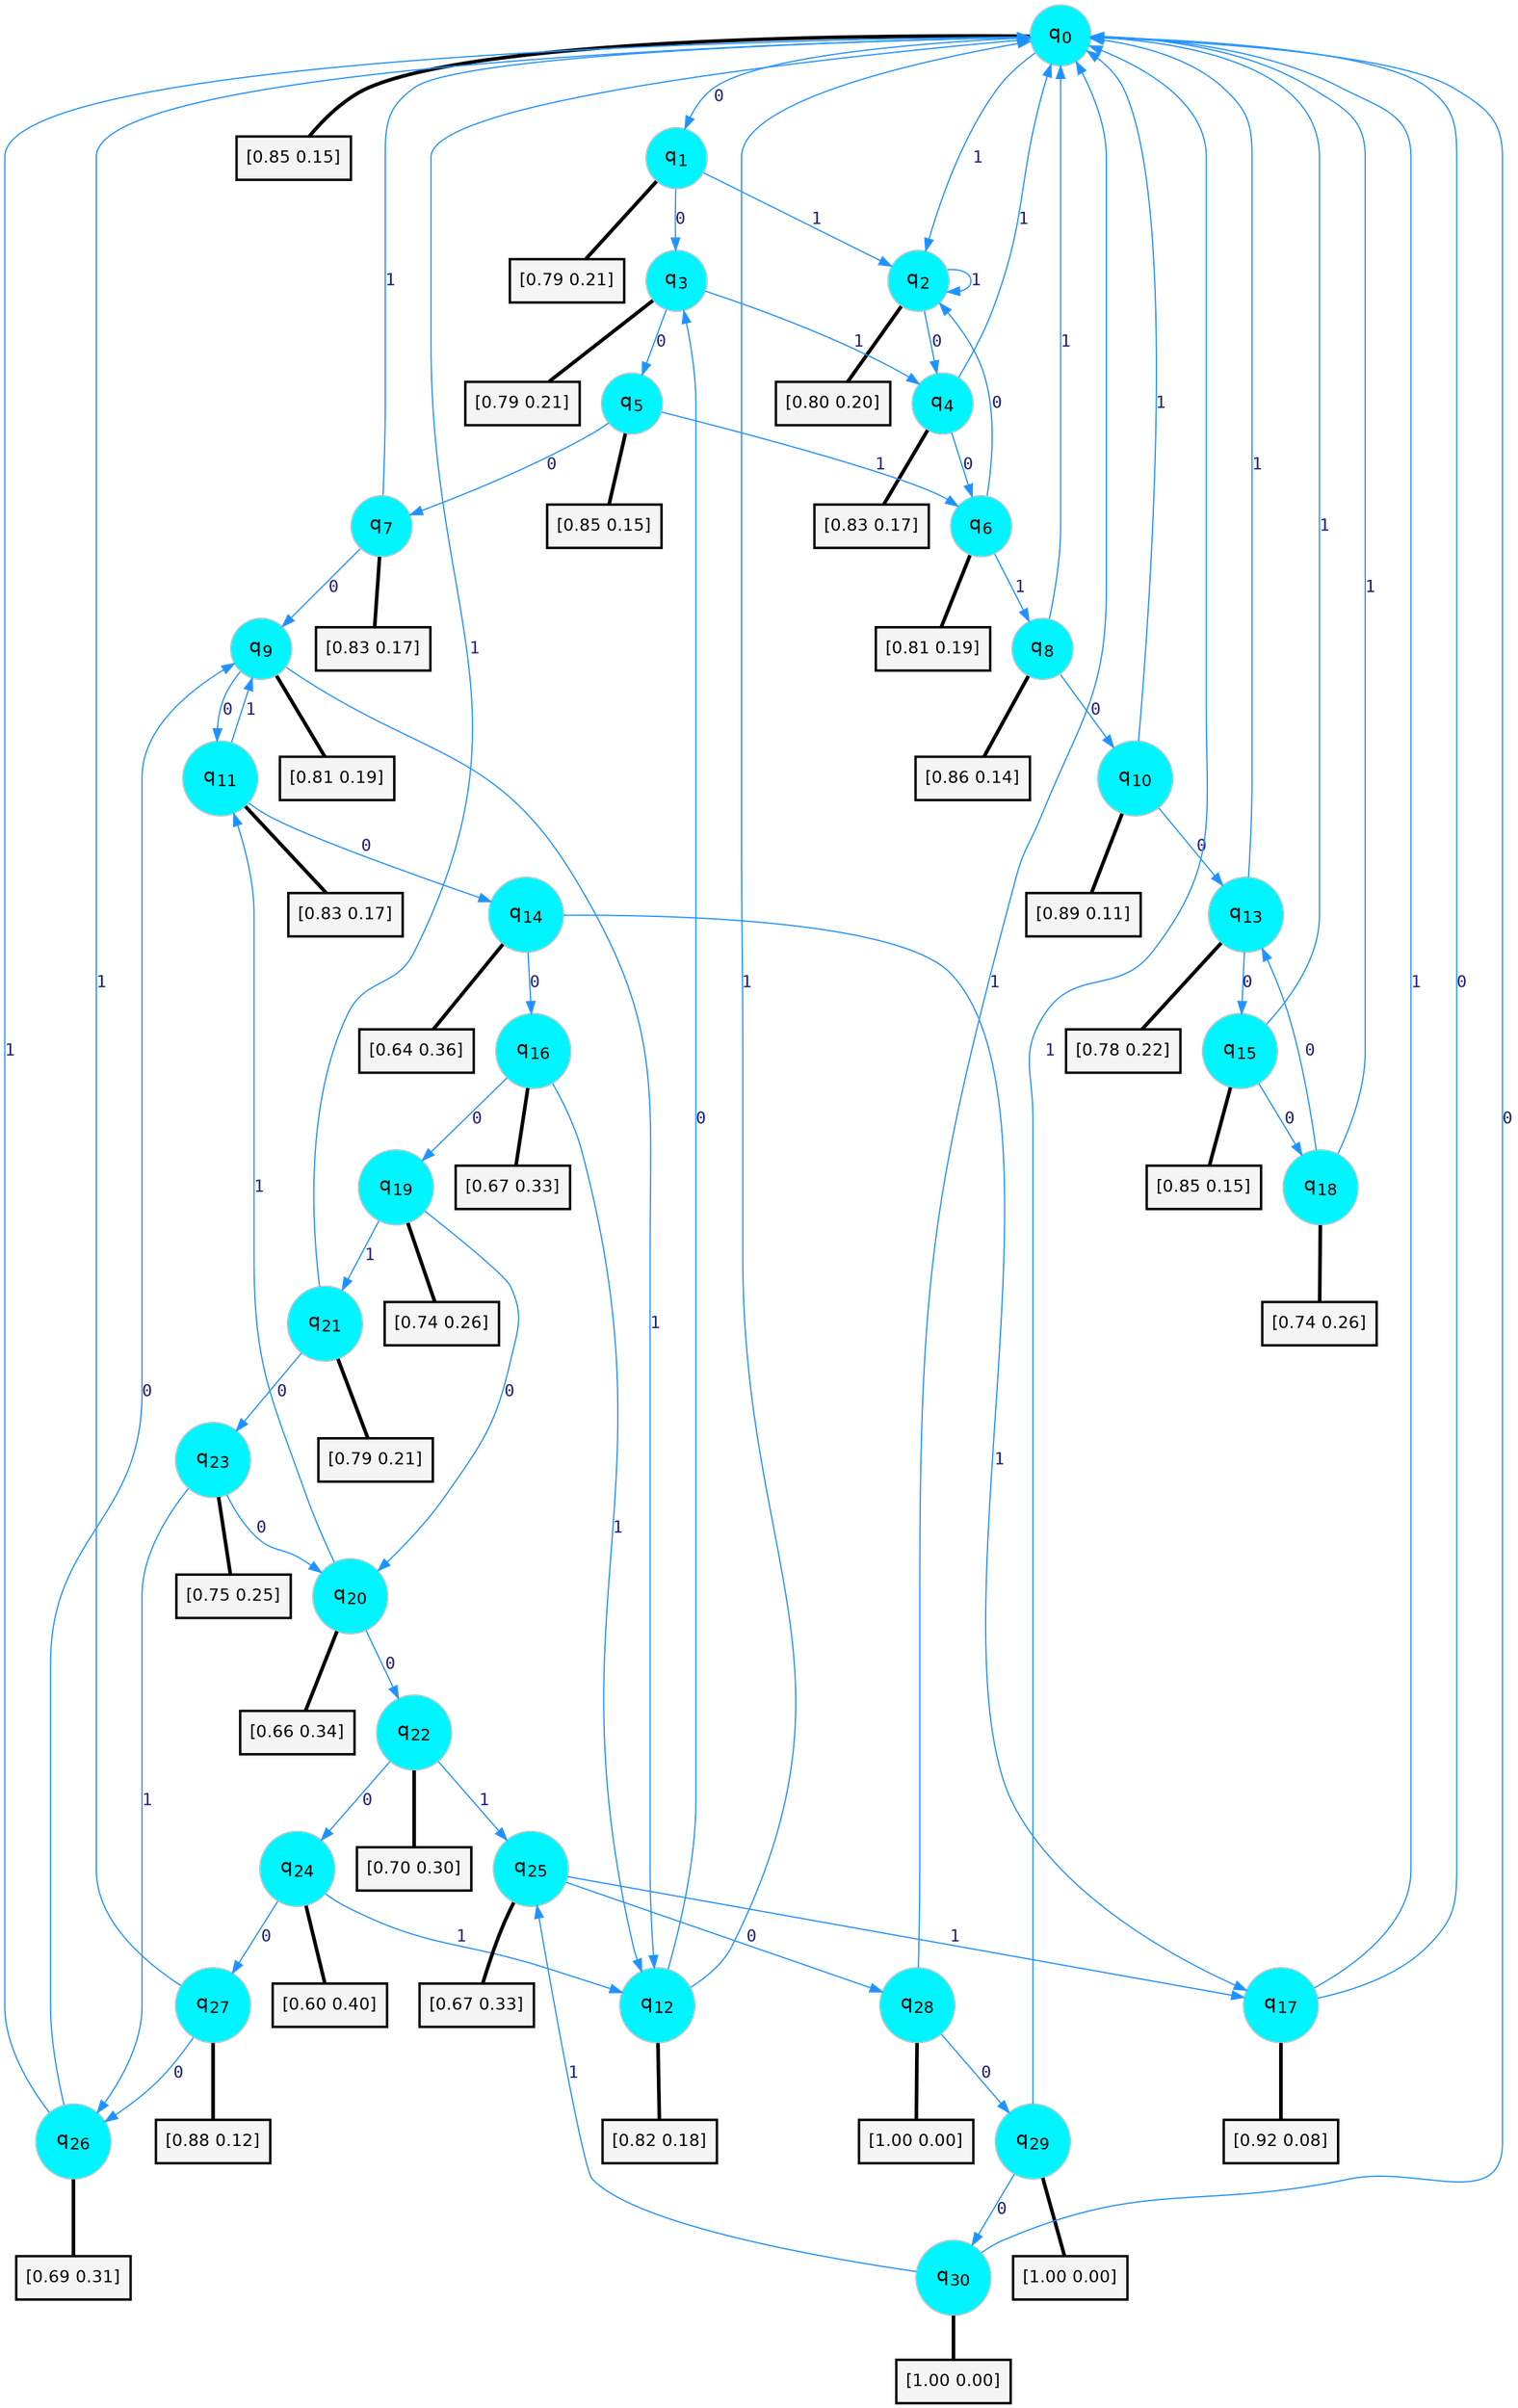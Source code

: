 digraph G {
graph [
bgcolor=transparent, dpi=300, rankdir=TD, size="40,25"];
node [
color=gray, fillcolor=turquoise1, fontcolor=black, fontname=Helvetica, fontsize=16, fontweight=bold, shape=circle, style=filled];
edge [
arrowsize=1, color=dodgerblue1, fontcolor=midnightblue, fontname=courier, fontweight=bold, penwidth=1, style=solid, weight=20];
0[label=<q<SUB>0</SUB>>];
1[label=<q<SUB>1</SUB>>];
2[label=<q<SUB>2</SUB>>];
3[label=<q<SUB>3</SUB>>];
4[label=<q<SUB>4</SUB>>];
5[label=<q<SUB>5</SUB>>];
6[label=<q<SUB>6</SUB>>];
7[label=<q<SUB>7</SUB>>];
8[label=<q<SUB>8</SUB>>];
9[label=<q<SUB>9</SUB>>];
10[label=<q<SUB>10</SUB>>];
11[label=<q<SUB>11</SUB>>];
12[label=<q<SUB>12</SUB>>];
13[label=<q<SUB>13</SUB>>];
14[label=<q<SUB>14</SUB>>];
15[label=<q<SUB>15</SUB>>];
16[label=<q<SUB>16</SUB>>];
17[label=<q<SUB>17</SUB>>];
18[label=<q<SUB>18</SUB>>];
19[label=<q<SUB>19</SUB>>];
20[label=<q<SUB>20</SUB>>];
21[label=<q<SUB>21</SUB>>];
22[label=<q<SUB>22</SUB>>];
23[label=<q<SUB>23</SUB>>];
24[label=<q<SUB>24</SUB>>];
25[label=<q<SUB>25</SUB>>];
26[label=<q<SUB>26</SUB>>];
27[label=<q<SUB>27</SUB>>];
28[label=<q<SUB>28</SUB>>];
29[label=<q<SUB>29</SUB>>];
30[label=<q<SUB>30</SUB>>];
31[label="[0.85 0.15]", shape=box,fontcolor=black, fontname=Helvetica, fontsize=14, penwidth=2, fillcolor=whitesmoke,color=black];
32[label="[0.79 0.21]", shape=box,fontcolor=black, fontname=Helvetica, fontsize=14, penwidth=2, fillcolor=whitesmoke,color=black];
33[label="[0.80 0.20]", shape=box,fontcolor=black, fontname=Helvetica, fontsize=14, penwidth=2, fillcolor=whitesmoke,color=black];
34[label="[0.79 0.21]", shape=box,fontcolor=black, fontname=Helvetica, fontsize=14, penwidth=2, fillcolor=whitesmoke,color=black];
35[label="[0.83 0.17]", shape=box,fontcolor=black, fontname=Helvetica, fontsize=14, penwidth=2, fillcolor=whitesmoke,color=black];
36[label="[0.85 0.15]", shape=box,fontcolor=black, fontname=Helvetica, fontsize=14, penwidth=2, fillcolor=whitesmoke,color=black];
37[label="[0.81 0.19]", shape=box,fontcolor=black, fontname=Helvetica, fontsize=14, penwidth=2, fillcolor=whitesmoke,color=black];
38[label="[0.83 0.17]", shape=box,fontcolor=black, fontname=Helvetica, fontsize=14, penwidth=2, fillcolor=whitesmoke,color=black];
39[label="[0.86 0.14]", shape=box,fontcolor=black, fontname=Helvetica, fontsize=14, penwidth=2, fillcolor=whitesmoke,color=black];
40[label="[0.81 0.19]", shape=box,fontcolor=black, fontname=Helvetica, fontsize=14, penwidth=2, fillcolor=whitesmoke,color=black];
41[label="[0.89 0.11]", shape=box,fontcolor=black, fontname=Helvetica, fontsize=14, penwidth=2, fillcolor=whitesmoke,color=black];
42[label="[0.83 0.17]", shape=box,fontcolor=black, fontname=Helvetica, fontsize=14, penwidth=2, fillcolor=whitesmoke,color=black];
43[label="[0.82 0.18]", shape=box,fontcolor=black, fontname=Helvetica, fontsize=14, penwidth=2, fillcolor=whitesmoke,color=black];
44[label="[0.78 0.22]", shape=box,fontcolor=black, fontname=Helvetica, fontsize=14, penwidth=2, fillcolor=whitesmoke,color=black];
45[label="[0.64 0.36]", shape=box,fontcolor=black, fontname=Helvetica, fontsize=14, penwidth=2, fillcolor=whitesmoke,color=black];
46[label="[0.85 0.15]", shape=box,fontcolor=black, fontname=Helvetica, fontsize=14, penwidth=2, fillcolor=whitesmoke,color=black];
47[label="[0.67 0.33]", shape=box,fontcolor=black, fontname=Helvetica, fontsize=14, penwidth=2, fillcolor=whitesmoke,color=black];
48[label="[0.92 0.08]", shape=box,fontcolor=black, fontname=Helvetica, fontsize=14, penwidth=2, fillcolor=whitesmoke,color=black];
49[label="[0.74 0.26]", shape=box,fontcolor=black, fontname=Helvetica, fontsize=14, penwidth=2, fillcolor=whitesmoke,color=black];
50[label="[0.74 0.26]", shape=box,fontcolor=black, fontname=Helvetica, fontsize=14, penwidth=2, fillcolor=whitesmoke,color=black];
51[label="[0.66 0.34]", shape=box,fontcolor=black, fontname=Helvetica, fontsize=14, penwidth=2, fillcolor=whitesmoke,color=black];
52[label="[0.79 0.21]", shape=box,fontcolor=black, fontname=Helvetica, fontsize=14, penwidth=2, fillcolor=whitesmoke,color=black];
53[label="[0.70 0.30]", shape=box,fontcolor=black, fontname=Helvetica, fontsize=14, penwidth=2, fillcolor=whitesmoke,color=black];
54[label="[0.75 0.25]", shape=box,fontcolor=black, fontname=Helvetica, fontsize=14, penwidth=2, fillcolor=whitesmoke,color=black];
55[label="[0.60 0.40]", shape=box,fontcolor=black, fontname=Helvetica, fontsize=14, penwidth=2, fillcolor=whitesmoke,color=black];
56[label="[0.67 0.33]", shape=box,fontcolor=black, fontname=Helvetica, fontsize=14, penwidth=2, fillcolor=whitesmoke,color=black];
57[label="[0.69 0.31]", shape=box,fontcolor=black, fontname=Helvetica, fontsize=14, penwidth=2, fillcolor=whitesmoke,color=black];
58[label="[0.88 0.12]", shape=box,fontcolor=black, fontname=Helvetica, fontsize=14, penwidth=2, fillcolor=whitesmoke,color=black];
59[label="[1.00 0.00]", shape=box,fontcolor=black, fontname=Helvetica, fontsize=14, penwidth=2, fillcolor=whitesmoke,color=black];
60[label="[1.00 0.00]", shape=box,fontcolor=black, fontname=Helvetica, fontsize=14, penwidth=2, fillcolor=whitesmoke,color=black];
61[label="[1.00 0.00]", shape=box,fontcolor=black, fontname=Helvetica, fontsize=14, penwidth=2, fillcolor=whitesmoke,color=black];
0->1 [label=0];
0->2 [label=1];
0->31 [arrowhead=none, penwidth=3,color=black];
1->3 [label=0];
1->2 [label=1];
1->32 [arrowhead=none, penwidth=3,color=black];
2->4 [label=0];
2->2 [label=1];
2->33 [arrowhead=none, penwidth=3,color=black];
3->5 [label=0];
3->4 [label=1];
3->34 [arrowhead=none, penwidth=3,color=black];
4->6 [label=0];
4->0 [label=1];
4->35 [arrowhead=none, penwidth=3,color=black];
5->7 [label=0];
5->6 [label=1];
5->36 [arrowhead=none, penwidth=3,color=black];
6->2 [label=0];
6->8 [label=1];
6->37 [arrowhead=none, penwidth=3,color=black];
7->9 [label=0];
7->0 [label=1];
7->38 [arrowhead=none, penwidth=3,color=black];
8->10 [label=0];
8->0 [label=1];
8->39 [arrowhead=none, penwidth=3,color=black];
9->11 [label=0];
9->12 [label=1];
9->40 [arrowhead=none, penwidth=3,color=black];
10->13 [label=0];
10->0 [label=1];
10->41 [arrowhead=none, penwidth=3,color=black];
11->14 [label=0];
11->9 [label=1];
11->42 [arrowhead=none, penwidth=3,color=black];
12->3 [label=0];
12->0 [label=1];
12->43 [arrowhead=none, penwidth=3,color=black];
13->15 [label=0];
13->0 [label=1];
13->44 [arrowhead=none, penwidth=3,color=black];
14->16 [label=0];
14->17 [label=1];
14->45 [arrowhead=none, penwidth=3,color=black];
15->18 [label=0];
15->0 [label=1];
15->46 [arrowhead=none, penwidth=3,color=black];
16->19 [label=0];
16->12 [label=1];
16->47 [arrowhead=none, penwidth=3,color=black];
17->0 [label=0];
17->0 [label=1];
17->48 [arrowhead=none, penwidth=3,color=black];
18->13 [label=0];
18->0 [label=1];
18->49 [arrowhead=none, penwidth=3,color=black];
19->20 [label=0];
19->21 [label=1];
19->50 [arrowhead=none, penwidth=3,color=black];
20->22 [label=0];
20->11 [label=1];
20->51 [arrowhead=none, penwidth=3,color=black];
21->23 [label=0];
21->0 [label=1];
21->52 [arrowhead=none, penwidth=3,color=black];
22->24 [label=0];
22->25 [label=1];
22->53 [arrowhead=none, penwidth=3,color=black];
23->20 [label=0];
23->26 [label=1];
23->54 [arrowhead=none, penwidth=3,color=black];
24->27 [label=0];
24->12 [label=1];
24->55 [arrowhead=none, penwidth=3,color=black];
25->28 [label=0];
25->17 [label=1];
25->56 [arrowhead=none, penwidth=3,color=black];
26->9 [label=0];
26->0 [label=1];
26->57 [arrowhead=none, penwidth=3,color=black];
27->26 [label=0];
27->0 [label=1];
27->58 [arrowhead=none, penwidth=3,color=black];
28->29 [label=0];
28->0 [label=1];
28->59 [arrowhead=none, penwidth=3,color=black];
29->30 [label=0];
29->0 [label=1];
29->60 [arrowhead=none, penwidth=3,color=black];
30->0 [label=0];
30->25 [label=1];
30->61 [arrowhead=none, penwidth=3,color=black];
}
